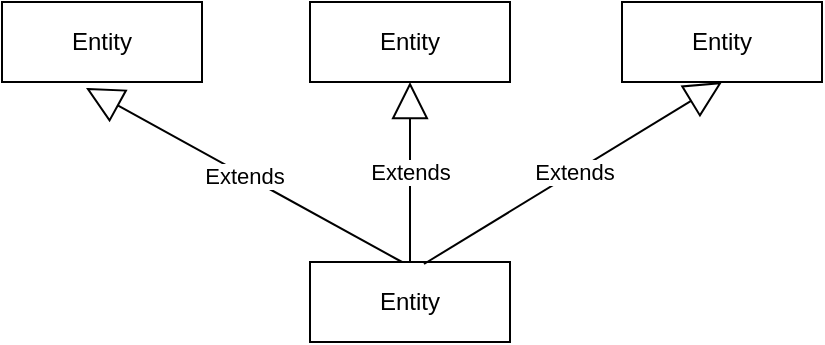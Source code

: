 <mxfile version="13.3.5" type="github">
  <diagram id="1SAhC6a8pihXOCSOTlZ3" name="Page-1">
    <mxGraphModel dx="1070" dy="563" grid="1" gridSize="10" guides="1" tooltips="1" connect="1" arrows="1" fold="1" page="1" pageScale="1" pageWidth="827" pageHeight="1169" math="0" shadow="0">
      <root>
        <mxCell id="0" />
        <mxCell id="1" parent="0" />
        <mxCell id="E4ltTXrUCnNlTAGxs-kE-1" value="Entity" style="whiteSpace=wrap;html=1;align=center;" vertex="1" parent="1">
          <mxGeometry x="210" y="110" width="100" height="40" as="geometry" />
        </mxCell>
        <mxCell id="E4ltTXrUCnNlTAGxs-kE-2" value="Entity" style="whiteSpace=wrap;html=1;align=center;" vertex="1" parent="1">
          <mxGeometry x="364" y="110" width="100" height="40" as="geometry" />
        </mxCell>
        <mxCell id="E4ltTXrUCnNlTAGxs-kE-3" value="Entity" style="whiteSpace=wrap;html=1;align=center;" vertex="1" parent="1">
          <mxGeometry x="364" y="240" width="100" height="40" as="geometry" />
        </mxCell>
        <mxCell id="E4ltTXrUCnNlTAGxs-kE-5" value="Entity" style="whiteSpace=wrap;html=1;align=center;" vertex="1" parent="1">
          <mxGeometry x="520" y="110" width="100" height="40" as="geometry" />
        </mxCell>
        <mxCell id="E4ltTXrUCnNlTAGxs-kE-6" value="Extends" style="endArrow=block;endSize=16;endFill=0;html=1;entryX=0.5;entryY=1;entryDx=0;entryDy=0;exitX=0.5;exitY=0;exitDx=0;exitDy=0;" edge="1" parent="1" source="E4ltTXrUCnNlTAGxs-kE-3" target="E4ltTXrUCnNlTAGxs-kE-2">
          <mxGeometry width="160" relative="1" as="geometry">
            <mxPoint x="414" y="230" as="sourcePoint" />
            <mxPoint x="490" y="290" as="targetPoint" />
          </mxGeometry>
        </mxCell>
        <mxCell id="E4ltTXrUCnNlTAGxs-kE-7" value="Extends" style="endArrow=block;endSize=16;endFill=0;html=1;entryX=0.5;entryY=1;entryDx=0;entryDy=0;exitX=0.57;exitY=0.025;exitDx=0;exitDy=0;exitPerimeter=0;" edge="1" parent="1" source="E4ltTXrUCnNlTAGxs-kE-3" target="E4ltTXrUCnNlTAGxs-kE-5">
          <mxGeometry width="160" relative="1" as="geometry">
            <mxPoint x="420" y="230" as="sourcePoint" />
            <mxPoint x="424" y="160" as="targetPoint" />
          </mxGeometry>
        </mxCell>
        <mxCell id="E4ltTXrUCnNlTAGxs-kE-8" value="Extends" style="endArrow=block;endSize=16;endFill=0;html=1;entryX=0.42;entryY=1.075;entryDx=0;entryDy=0;entryPerimeter=0;" edge="1" parent="1" target="E4ltTXrUCnNlTAGxs-kE-1">
          <mxGeometry width="160" relative="1" as="geometry">
            <mxPoint x="410" y="240" as="sourcePoint" />
            <mxPoint x="424" y="160" as="targetPoint" />
          </mxGeometry>
        </mxCell>
      </root>
    </mxGraphModel>
  </diagram>
</mxfile>
